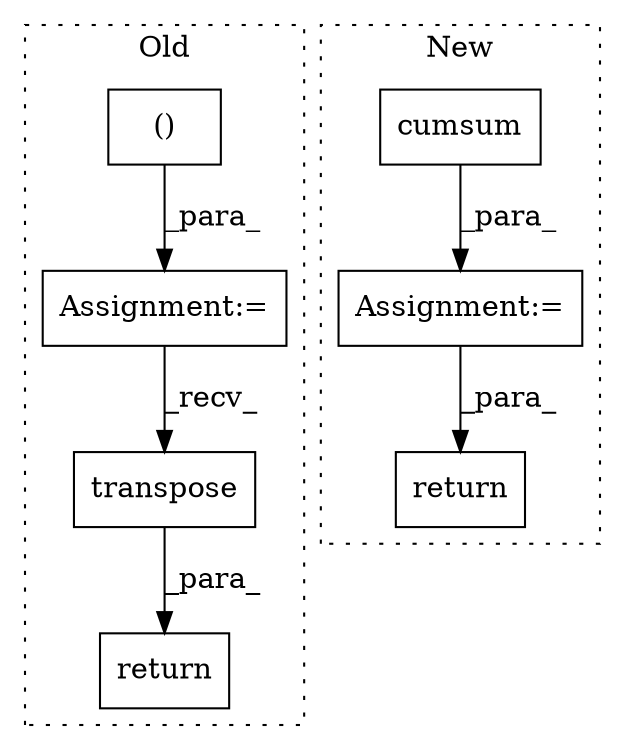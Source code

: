 digraph G {
subgraph cluster0 {
1 [label="transpose" a="32" s="1084" l="11" shape="box"];
5 [label="return" a="41" s="1153" l="7" shape="box"];
6 [label="()" a="106" s="490" l="15" shape="box"];
7 [label="Assignment:=" a="7" s="460" l="1" shape="box"];
label = "Old";
style="dotted";
}
subgraph cluster1 {
2 [label="cumsum" a="32" s="1292,1305" l="7,1" shape="box"];
3 [label="Assignment:=" a="7" s="1285" l="1" shape="box"];
4 [label="return" a="41" s="1378" l="7" shape="box"];
label = "New";
style="dotted";
}
1 -> 5 [label="_para_"];
2 -> 3 [label="_para_"];
3 -> 4 [label="_para_"];
6 -> 7 [label="_para_"];
7 -> 1 [label="_recv_"];
}
